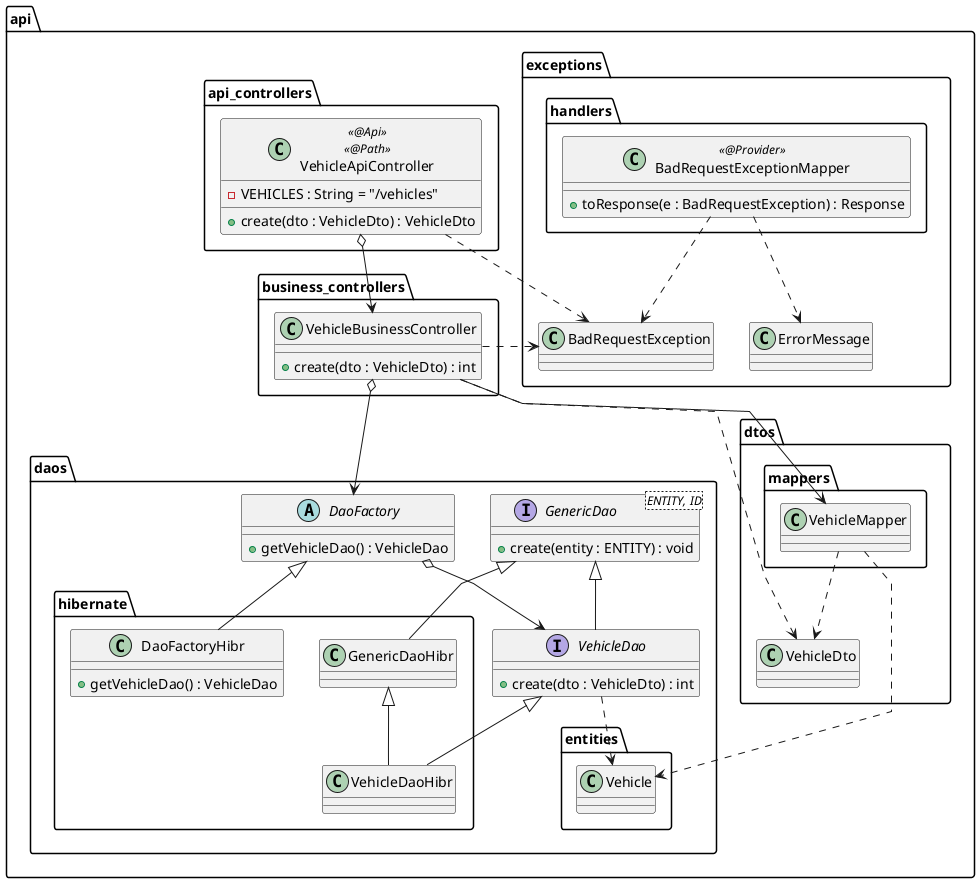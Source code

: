 @startuml
skinparam linetype polyline
allow_mixing


package api {

        package exceptions {
            package handlers {
                Class BadRequestExceptionMapper <<@Provider>> {
                    + toResponse(e : BadRequestException) : Response
                }
            }
            class BadRequestException

            class ErrorMessage

        }

        package api_controllers {
            class VehicleApiController <<@Api>><<@Path>> {
                - VEHICLES : String = "/vehicles"
                + create(dto : VehicleDto) : VehicleDto
            }
        }

        package business_controllers {
            class VehicleBusinessController {
                + create(dto : VehicleDto) : int
            }
        }



        package daos {
            interface VehicleDao {
                        + create(dto : VehicleDto) : int
            }

            interface GenericDao <ENTITY, ID> {
                + create(entity : ENTITY) : void
            }

            abstract DaoFactory {
                + getVehicleDao() : VehicleDao
            }



            package hibernate {

                class VehicleDaoHibr

                class GenericDaoHibr

                class DaoFactoryHibr {
                    + getVehicleDao() : VehicleDao
                }
            }

            package entities {
                class Vehicle
            }

        }

        package dtos {
            class VehicleDto

            package mappers {
                class VehicleMapper
            }

        }


}


VehicleApiController o--> VehicleBusinessController
VehicleBusinessController o--> DaoFactory
VehicleBusinessController ..> VehicleDto
VehicleBusinessController --> VehicleMapper
VehicleApiController .right.> BadRequestException
VehicleBusinessController .right.> BadRequestException
VehicleDao ..> Vehicle
VehicleMapper ..> Vehicle
VehicleMapper ..> VehicleDto

BadRequestExceptionMapper ..> BadRequestException
BadRequestExceptionMapper ..> ErrorMessage
VehicleDao <|-- VehicleDaoHibr
GenericDaoHibr <|-- VehicleDaoHibr
GenericDao <|-- GenericDaoHibr
GenericDao <|-- VehicleDao
DaoFactory <|-- DaoFactoryHibr
DaoFactory o--> VehicleDao

@enduml
